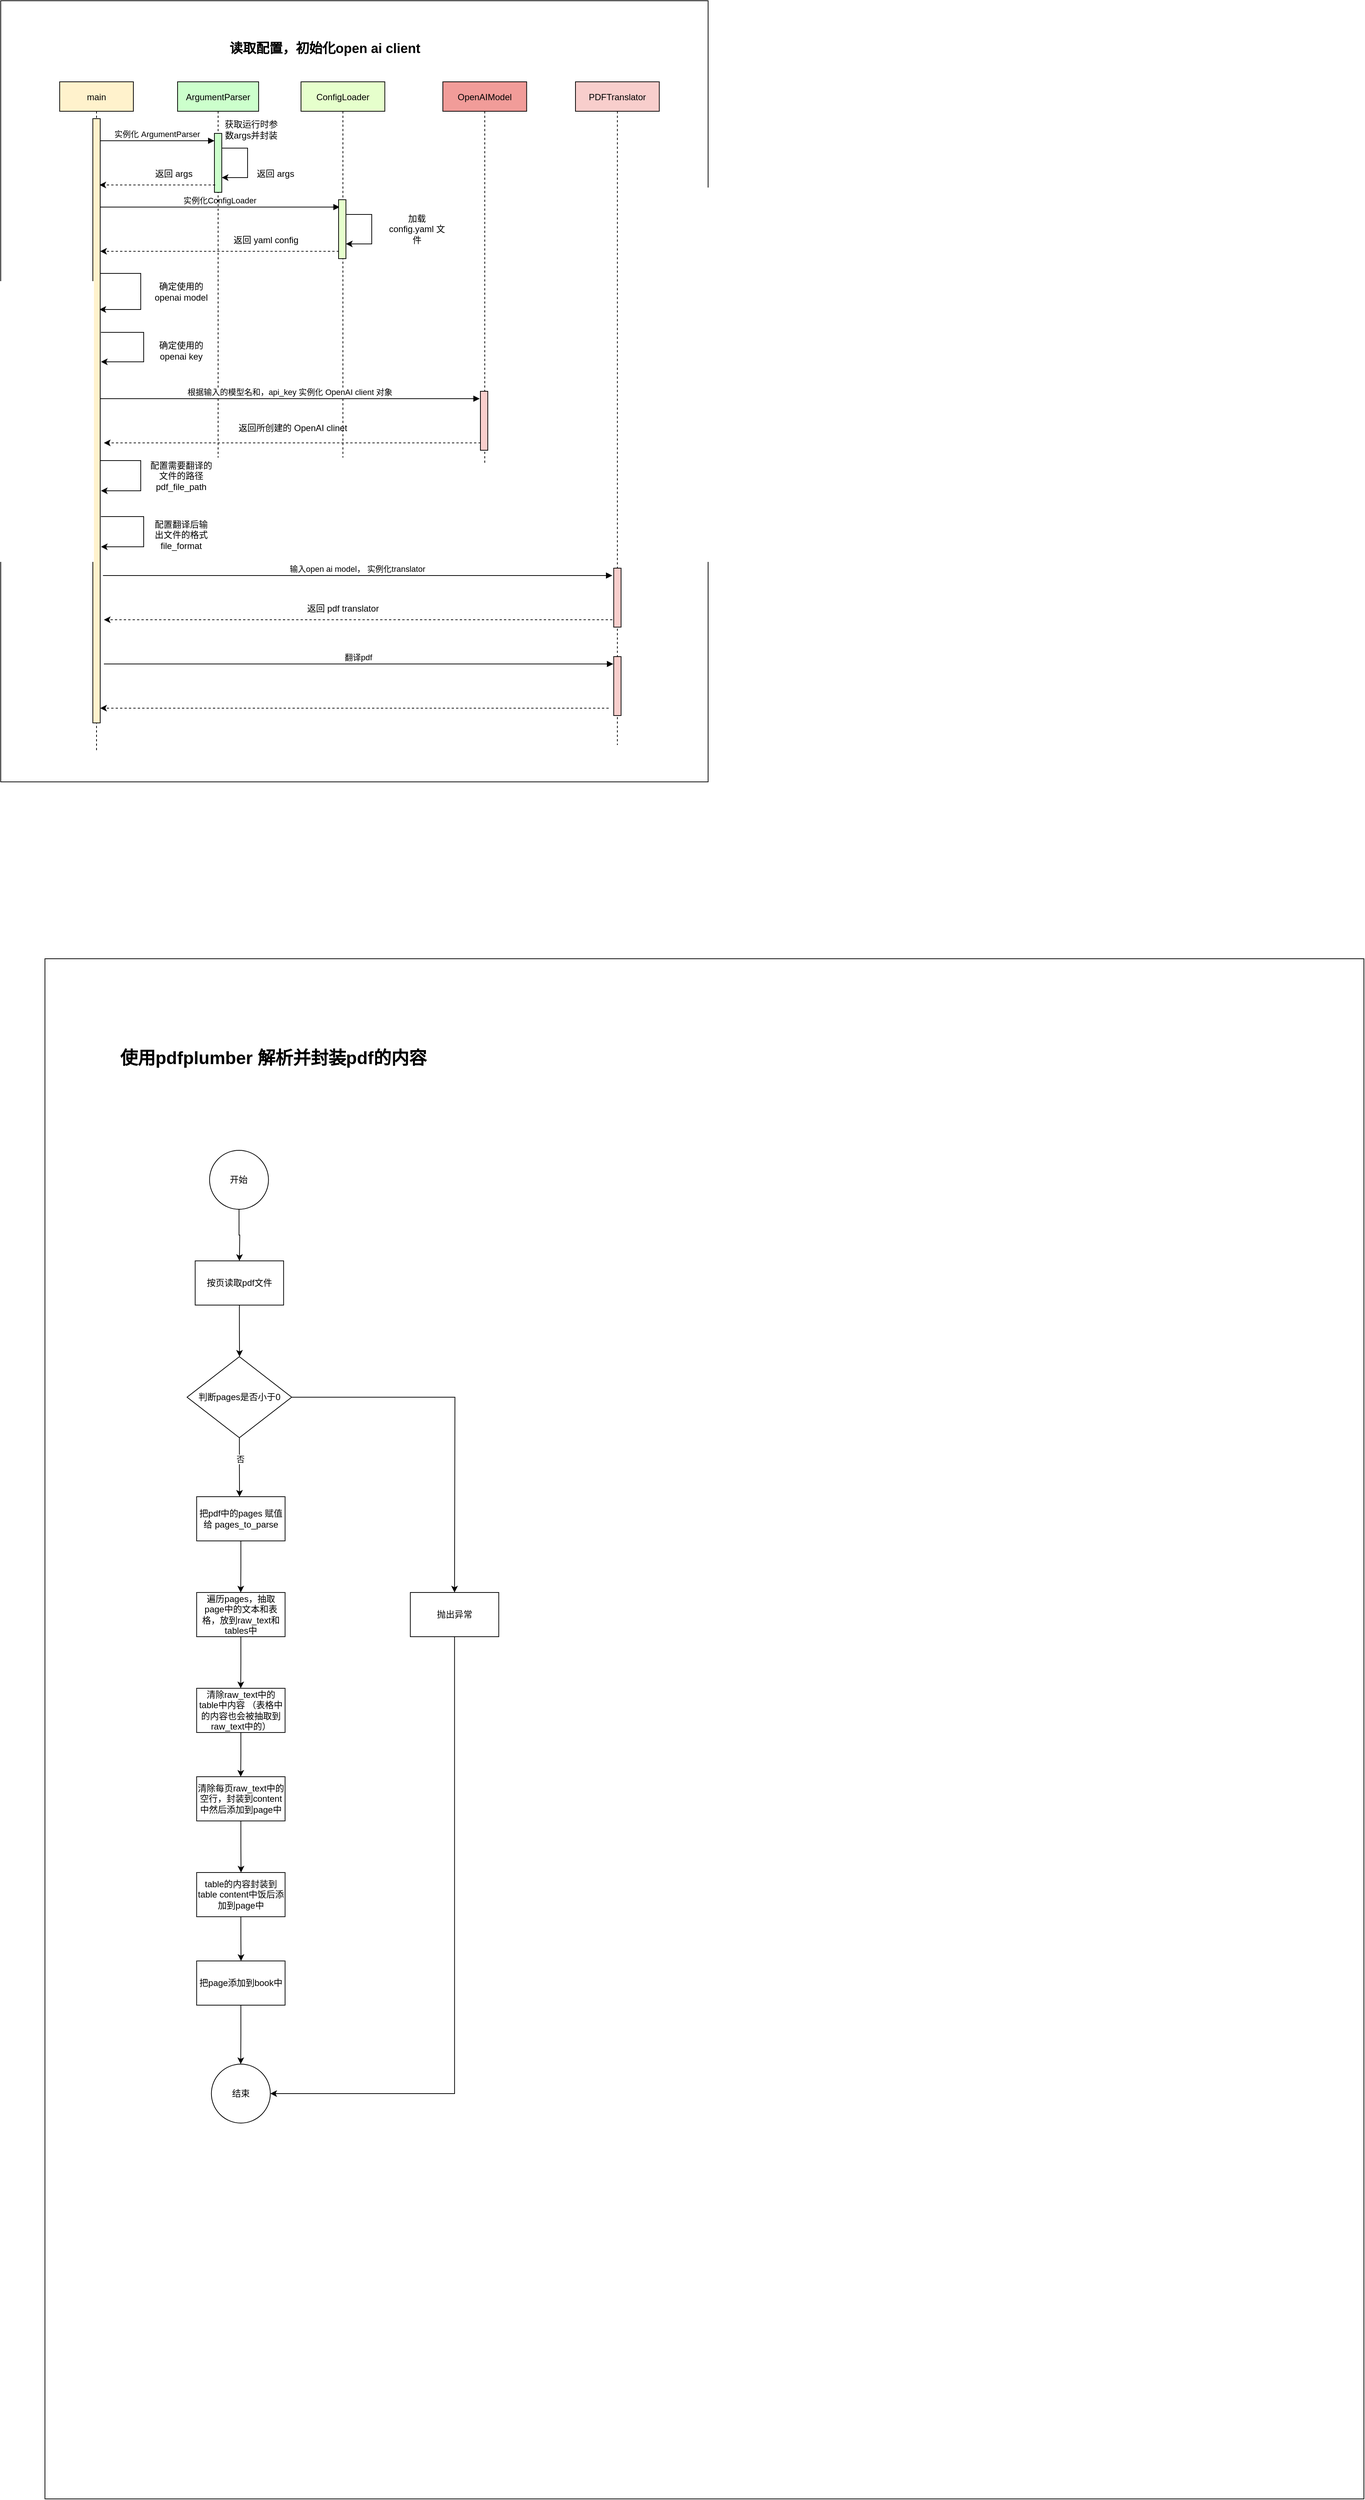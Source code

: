 <mxfile version="16.1.2" type="device"><diagram id="kgpKYQtTHZ0yAKxKKP6v" name="Page-1"><mxGraphModel dx="3526" dy="2586" grid="1" gridSize="10" guides="1" tooltips="1" connect="1" arrows="1" fold="1" page="1" pageScale="1" pageWidth="850" pageHeight="1100" math="1" shadow="0"><root><mxCell id="0"/><mxCell id="1" parent="0"/><mxCell id="udue6Pye69oRTrQ7Tb60-58" value="" style="rounded=0;whiteSpace=wrap;html=1;fontSize=18;fillColor=#FFFFFF;movable=0;resizable=0;rotatable=0;deletable=0;editable=0;connectable=0;" parent="1" vertex="1"><mxGeometry x="50" y="90" width="960" height="1060" as="geometry"/></mxCell><mxCell id="3nuBFxr9cyL0pnOWT2aG-1" value="main" style="shape=umlLifeline;perimeter=lifelinePerimeter;container=1;collapsible=0;recursiveResize=0;rounded=0;shadow=0;strokeWidth=1;fillColor=#FFF2CC;movable=0;resizable=0;rotatable=0;deletable=0;editable=0;connectable=0;" parent="1" vertex="1"><mxGeometry x="130" y="200" width="100" height="910" as="geometry"/></mxCell><mxCell id="3nuBFxr9cyL0pnOWT2aG-2" value="" style="points=[];perimeter=orthogonalPerimeter;rounded=0;shadow=0;strokeWidth=1;fillColor=#FFF2CC;movable=0;resizable=0;rotatable=0;deletable=0;editable=0;connectable=0;" parent="3nuBFxr9cyL0pnOWT2aG-1" vertex="1"><mxGeometry x="45" y="50" width="10" height="820" as="geometry"/></mxCell><mxCell id="udue6Pye69oRTrQ7Tb60-26" value="实例化ConfigLoader" style="verticalAlign=bottom;endArrow=block;shadow=0;strokeWidth=1;movable=0;resizable=0;rotatable=0;deletable=0;editable=0;connectable=0;" parent="3nuBFxr9cyL0pnOWT2aG-1" edge="1"><mxGeometry relative="1" as="geometry"><mxPoint x="55.0" y="170.0" as="sourcePoint"/><mxPoint x="380" y="170" as="targetPoint"/></mxGeometry></mxCell><mxCell id="udue6Pye69oRTrQ7Tb60-28" style="edgeStyle=orthogonalEdgeStyle;rounded=0;orthogonalLoop=1;jettySize=auto;html=1;movable=0;resizable=0;rotatable=0;deletable=0;editable=0;connectable=0;" parent="3nuBFxr9cyL0pnOWT2aG-1" edge="1"><mxGeometry relative="1" as="geometry"><mxPoint x="54" y="309" as="targetPoint"/><mxPoint x="55" y="260" as="sourcePoint"/><Array as="points"><mxPoint x="110" y="260"/><mxPoint x="110" y="309"/></Array></mxGeometry></mxCell><mxCell id="udue6Pye69oRTrQ7Tb60-30" style="edgeStyle=orthogonalEdgeStyle;rounded=0;orthogonalLoop=1;jettySize=auto;html=1;movable=0;resizable=0;rotatable=0;deletable=0;editable=0;connectable=0;" parent="3nuBFxr9cyL0pnOWT2aG-1" edge="1"><mxGeometry relative="1" as="geometry"><mxPoint x="56" y="380" as="targetPoint"/><mxPoint x="56" y="340" as="sourcePoint"/><Array as="points"><mxPoint x="114" y="340"/><mxPoint x="114" y="380"/></Array></mxGeometry></mxCell><mxCell id="udue6Pye69oRTrQ7Tb60-45" style="edgeStyle=orthogonalEdgeStyle;rounded=0;orthogonalLoop=1;jettySize=auto;html=1;exitX=1;exitY=0.571;exitDx=0;exitDy=0;exitPerimeter=0;movable=0;resizable=0;rotatable=0;deletable=0;editable=0;connectable=0;" parent="3nuBFxr9cyL0pnOWT2aG-1" source="3nuBFxr9cyL0pnOWT2aG-2" edge="1"><mxGeometry relative="1" as="geometry"><mxPoint x="56" y="555" as="targetPoint"/><mxPoint x="60.0" y="515" as="sourcePoint"/><Array as="points"><mxPoint x="55" y="514"/><mxPoint x="110" y="514"/><mxPoint x="110" y="555"/></Array></mxGeometry></mxCell><mxCell id="udue6Pye69oRTrQ7Tb60-52" style="edgeStyle=orthogonalEdgeStyle;rounded=0;orthogonalLoop=1;jettySize=auto;html=1;movable=0;resizable=0;rotatable=0;deletable=0;editable=0;connectable=0;" parent="3nuBFxr9cyL0pnOWT2aG-1" edge="1"><mxGeometry relative="1" as="geometry"><mxPoint x="56" y="631" as="targetPoint"/><mxPoint x="56" y="590" as="sourcePoint"/><Array as="points"><mxPoint x="56" y="590"/><mxPoint x="114" y="590"/><mxPoint x="114" y="631"/></Array></mxGeometry></mxCell><mxCell id="3nuBFxr9cyL0pnOWT2aG-5" value="ArgumentParser" style="shape=umlLifeline;perimeter=lifelinePerimeter;container=1;collapsible=0;recursiveResize=0;rounded=0;shadow=0;strokeWidth=1;fillColor=#CCFFCC;movable=0;resizable=0;rotatable=0;deletable=0;editable=0;connectable=0;" parent="1" vertex="1"><mxGeometry x="290" y="200" width="110" height="510" as="geometry"/></mxCell><mxCell id="udue6Pye69oRTrQ7Tb60-15" value="" style="rounded=0;whiteSpace=wrap;html=1;fillColor=#CCFFCC;movable=0;resizable=0;rotatable=0;deletable=0;editable=0;connectable=0;" parent="3nuBFxr9cyL0pnOWT2aG-5" vertex="1"><mxGeometry x="50" y="70" width="10" height="80" as="geometry"/></mxCell><mxCell id="udue6Pye69oRTrQ7Tb60-16" style="edgeStyle=orthogonalEdgeStyle;rounded=0;orthogonalLoop=1;jettySize=auto;html=1;exitX=1.004;exitY=0.151;exitDx=0;exitDy=0;exitPerimeter=0;movable=0;resizable=0;rotatable=0;deletable=0;editable=0;connectable=0;" parent="3nuBFxr9cyL0pnOWT2aG-5" source="udue6Pye69oRTrQ7Tb60-15" edge="1"><mxGeometry relative="1" as="geometry"><mxPoint x="60" y="130" as="targetPoint"/><mxPoint x="60" y="80" as="sourcePoint"/><Array as="points"><mxPoint x="60" y="90"/><mxPoint x="95" y="90"/><mxPoint x="95" y="130"/></Array></mxGeometry></mxCell><mxCell id="udue6Pye69oRTrQ7Tb60-17" value="获取运行时参数args并封装" style="text;html=1;strokeColor=none;fillColor=none;align=center;verticalAlign=middle;whiteSpace=wrap;rounded=0;movable=0;resizable=0;rotatable=0;deletable=0;editable=0;connectable=0;" parent="3nuBFxr9cyL0pnOWT2aG-5" vertex="1"><mxGeometry x="60" y="50" width="80" height="30" as="geometry"/></mxCell><mxCell id="3nuBFxr9cyL0pnOWT2aG-8" value="实例化 ArgumentParser" style="verticalAlign=bottom;endArrow=block;shadow=0;strokeWidth=1;movable=0;resizable=0;rotatable=0;deletable=0;editable=0;connectable=0;" parent="1" source="3nuBFxr9cyL0pnOWT2aG-2" edge="1"><mxGeometry relative="1" as="geometry"><mxPoint x="285" y="280" as="sourcePoint"/><mxPoint x="340" y="280" as="targetPoint"/></mxGeometry></mxCell><mxCell id="udue6Pye69oRTrQ7Tb60-19" value="返回 args" style="text;html=1;strokeColor=none;fillColor=none;align=center;verticalAlign=middle;whiteSpace=wrap;rounded=0;movable=0;resizable=0;rotatable=0;deletable=0;editable=0;connectable=0;" parent="1" vertex="1"><mxGeometry x="250" y="310" width="70" height="30" as="geometry"/></mxCell><mxCell id="udue6Pye69oRTrQ7Tb60-20" value="ConfigLoader" style="shape=umlLifeline;perimeter=lifelinePerimeter;container=1;collapsible=0;recursiveResize=0;rounded=0;shadow=0;strokeWidth=1;fillColor=#E6FFCC;movable=0;resizable=0;rotatable=0;deletable=0;editable=0;connectable=0;" parent="1" vertex="1"><mxGeometry x="457.5" y="200" width="113.75" height="510" as="geometry"/></mxCell><mxCell id="udue6Pye69oRTrQ7Tb60-21" value="" style="rounded=0;whiteSpace=wrap;html=1;fillColor=#E6FFCC;movable=0;resizable=0;rotatable=0;deletable=0;editable=0;connectable=0;" parent="udue6Pye69oRTrQ7Tb60-20" vertex="1"><mxGeometry x="51" y="160" width="10" height="80" as="geometry"/></mxCell><mxCell id="udue6Pye69oRTrQ7Tb60-22" style="edgeStyle=orthogonalEdgeStyle;rounded=0;orthogonalLoop=1;jettySize=auto;html=1;exitX=1.004;exitY=0.151;exitDx=0;exitDy=0;exitPerimeter=0;movable=0;resizable=0;rotatable=0;deletable=0;editable=0;connectable=0;" parent="udue6Pye69oRTrQ7Tb60-20" source="udue6Pye69oRTrQ7Tb60-21" edge="1"><mxGeometry relative="1" as="geometry"><mxPoint x="61" y="220" as="targetPoint"/><mxPoint x="61" y="170" as="sourcePoint"/><Array as="points"><mxPoint x="61" y="180"/><mxPoint x="96" y="180"/><mxPoint x="96" y="220"/></Array></mxGeometry></mxCell><mxCell id="udue6Pye69oRTrQ7Tb60-24" value="返回 args" style="text;html=1;strokeColor=none;fillColor=none;align=center;verticalAlign=middle;whiteSpace=wrap;rounded=0;movable=0;resizable=0;rotatable=0;deletable=0;editable=0;connectable=0;" parent="1" vertex="1"><mxGeometry x="387.5" y="310" width="70" height="30" as="geometry"/></mxCell><mxCell id="udue6Pye69oRTrQ7Tb60-25" style="edgeStyle=orthogonalEdgeStyle;rounded=0;orthogonalLoop=1;jettySize=auto;html=1;dashed=1;movable=0;resizable=0;rotatable=0;deletable=0;editable=0;connectable=0;" parent="1" edge="1"><mxGeometry relative="1" as="geometry"><mxPoint x="509" y="430" as="sourcePoint"/><mxPoint x="185" y="430" as="targetPoint"/><Array as="points"><mxPoint x="185" y="430"/></Array></mxGeometry></mxCell><mxCell id="udue6Pye69oRTrQ7Tb60-27" value="返回 yaml config" style="text;html=1;strokeColor=none;fillColor=none;align=center;verticalAlign=middle;whiteSpace=wrap;rounded=0;movable=0;resizable=0;rotatable=0;deletable=0;editable=0;connectable=0;" parent="1" vertex="1"><mxGeometry x="360" y="400" width="100" height="30" as="geometry"/></mxCell><mxCell id="udue6Pye69oRTrQ7Tb60-29" value="确定使用的openai model" style="text;html=1;strokeColor=none;fillColor=none;align=center;verticalAlign=middle;whiteSpace=wrap;rounded=0;movable=0;resizable=0;rotatable=0;deletable=0;editable=0;connectable=0;" parent="1" vertex="1"><mxGeometry x="250" y="470" width="90" height="30" as="geometry"/></mxCell><mxCell id="udue6Pye69oRTrQ7Tb60-31" value="确定使用的openai key" style="text;html=1;strokeColor=none;fillColor=none;align=center;verticalAlign=middle;whiteSpace=wrap;rounded=0;movable=0;resizable=0;rotatable=0;deletable=0;editable=0;connectable=0;" parent="1" vertex="1"><mxGeometry x="250" y="550" width="90" height="30" as="geometry"/></mxCell><mxCell id="udue6Pye69oRTrQ7Tb60-34" value="OpenAIModel" style="shape=umlLifeline;perimeter=lifelinePerimeter;container=1;collapsible=0;recursiveResize=0;rounded=0;shadow=0;strokeWidth=1;fillColor=#F19C99;movable=0;resizable=0;rotatable=0;deletable=0;editable=0;connectable=0;" parent="1" vertex="1"><mxGeometry x="650" y="200" width="113.75" height="520" as="geometry"/></mxCell><mxCell id="udue6Pye69oRTrQ7Tb60-35" value="" style="rounded=0;whiteSpace=wrap;html=1;fillColor=#F8CECC;movable=0;resizable=0;rotatable=0;deletable=0;editable=0;connectable=0;" parent="udue6Pye69oRTrQ7Tb60-34" vertex="1"><mxGeometry x="51" y="420" width="10" height="80" as="geometry"/></mxCell><mxCell id="udue6Pye69oRTrQ7Tb60-38" value="根据输入的模型名和，api_key 实例化 OpenAI client 对象" style="verticalAlign=bottom;endArrow=block;shadow=0;strokeWidth=1;movable=0;resizable=0;rotatable=0;deletable=0;editable=0;connectable=0;" parent="1" source="3nuBFxr9cyL0pnOWT2aG-2" edge="1"><mxGeometry relative="1" as="geometry"><mxPoint x="190" y="630" as="sourcePoint"/><mxPoint x="700" y="630" as="targetPoint"/></mxGeometry></mxCell><mxCell id="udue6Pye69oRTrQ7Tb60-39" style="edgeStyle=orthogonalEdgeStyle;rounded=0;orthogonalLoop=1;jettySize=auto;html=1;exitX=0.043;exitY=0.875;exitDx=0;exitDy=0;exitPerimeter=0;dashed=1;movable=0;resizable=0;rotatable=0;deletable=0;editable=0;connectable=0;" parent="1" source="udue6Pye69oRTrQ7Tb60-35" edge="1"><mxGeometry relative="1" as="geometry"><mxPoint x="694.0" y="690" as="sourcePoint"/><mxPoint x="190" y="690" as="targetPoint"/><Array as="points"/></mxGeometry></mxCell><mxCell id="udue6Pye69oRTrQ7Tb60-40" value="返回所创建的 OpenAI clinet&lt;br&gt;" style="text;html=1;strokeColor=none;fillColor=none;align=center;verticalAlign=middle;whiteSpace=wrap;rounded=0;movable=0;resizable=0;rotatable=0;deletable=0;editable=0;connectable=0;" parent="1" vertex="1"><mxGeometry x="360" y="655" width="172.5" height="30" as="geometry"/></mxCell><mxCell id="udue6Pye69oRTrQ7Tb60-41" value="&lt;b&gt;&lt;font style=&quot;font-size: 18px&quot;&gt;读取配置，初始化open ai client&lt;/font&gt;&lt;/b&gt;" style="text;html=1;strokeColor=none;fillColor=none;align=center;verticalAlign=middle;whiteSpace=wrap;rounded=0;movable=0;resizable=0;rotatable=0;deletable=0;editable=0;connectable=0;" parent="1" vertex="1"><mxGeometry x="340" y="140" width="300" height="30" as="geometry"/></mxCell><mxCell id="udue6Pye69oRTrQ7Tb60-46" value="配置需要翻译的文件的路径 pdf_file_path" style="text;html=1;strokeColor=none;fillColor=none;align=center;verticalAlign=middle;whiteSpace=wrap;rounded=0;movable=0;resizable=0;rotatable=0;deletable=0;editable=0;connectable=0;" parent="1" vertex="1"><mxGeometry x="250" y="720" width="90" height="30" as="geometry"/></mxCell><mxCell id="udue6Pye69oRTrQ7Tb60-48" value="配置翻译后输出文件的格式&lt;br&gt;file_format" style="text;html=1;strokeColor=none;fillColor=none;align=center;verticalAlign=middle;whiteSpace=wrap;rounded=0;movable=0;resizable=0;rotatable=0;deletable=0;editable=0;connectable=0;" parent="1" vertex="1"><mxGeometry x="255" y="800" width="80" height="30" as="geometry"/></mxCell><mxCell id="udue6Pye69oRTrQ7Tb60-23" value="加载 config.yaml 文件" style="text;html=1;strokeColor=none;fillColor=none;align=center;verticalAlign=middle;whiteSpace=wrap;rounded=0;movable=0;resizable=0;rotatable=0;deletable=0;editable=0;connectable=0;" parent="1" vertex="1"><mxGeometry x="570" y="385" width="90" height="30" as="geometry"/></mxCell><mxCell id="udue6Pye69oRTrQ7Tb60-49" style="edgeStyle=orthogonalEdgeStyle;rounded=0;orthogonalLoop=1;jettySize=auto;html=1;dashed=1;movable=0;resizable=0;rotatable=0;deletable=0;editable=0;connectable=0;" parent="1" edge="1"><mxGeometry relative="1" as="geometry"><mxPoint x="341" y="340" as="sourcePoint"/><mxPoint x="184" y="340" as="targetPoint"/><Array as="points"><mxPoint x="184" y="340"/></Array></mxGeometry></mxCell><mxCell id="udue6Pye69oRTrQ7Tb60-50" value="PDFTranslator" style="shape=umlLifeline;perimeter=lifelinePerimeter;container=1;collapsible=0;recursiveResize=0;rounded=0;shadow=0;strokeWidth=1;fillColor=#F8CECC;movable=0;resizable=0;rotatable=0;deletable=0;editable=0;connectable=0;" parent="1" vertex="1"><mxGeometry x="830" y="200" width="113.75" height="900" as="geometry"/></mxCell><mxCell id="udue6Pye69oRTrQ7Tb60-51" value="" style="rounded=0;whiteSpace=wrap;html=1;fillColor=#F8CECC;movable=0;resizable=0;rotatable=0;deletable=0;editable=0;connectable=0;" parent="udue6Pye69oRTrQ7Tb60-50" vertex="1"><mxGeometry x="51.88" y="660" width="10" height="80" as="geometry"/></mxCell><mxCell id="udue6Pye69oRTrQ7Tb60-59" value="" style="rounded=0;whiteSpace=wrap;html=1;fillColor=#F8CECC;movable=0;resizable=0;rotatable=0;deletable=0;editable=0;connectable=0;" parent="udue6Pye69oRTrQ7Tb60-50" vertex="1"><mxGeometry x="51.88" y="780" width="10" height="80" as="geometry"/></mxCell><mxCell id="udue6Pye69oRTrQ7Tb60-53" value="输入open ai model， 实例化translator" style="verticalAlign=bottom;endArrow=block;shadow=0;strokeWidth=1;movable=0;resizable=0;rotatable=0;deletable=0;editable=0;connectable=0;" parent="1" edge="1"><mxGeometry relative="1" as="geometry"><mxPoint x="188.75" y="870" as="sourcePoint"/><mxPoint x="880" y="870" as="targetPoint"/></mxGeometry></mxCell><mxCell id="udue6Pye69oRTrQ7Tb60-55" style="edgeStyle=orthogonalEdgeStyle;rounded=0;orthogonalLoop=1;jettySize=auto;html=1;dashed=1;movable=0;resizable=0;rotatable=0;deletable=0;editable=0;connectable=0;" parent="1" edge="1"><mxGeometry relative="1" as="geometry"><mxPoint x="880" y="930" as="sourcePoint"/><mxPoint x="190" y="930" as="targetPoint"/></mxGeometry></mxCell><mxCell id="udue6Pye69oRTrQ7Tb60-57" value="返回 pdf translator" style="text;html=1;strokeColor=none;fillColor=none;align=center;verticalAlign=middle;whiteSpace=wrap;rounded=0;movable=0;resizable=0;rotatable=0;deletable=0;editable=0;connectable=0;" parent="1" vertex="1"><mxGeometry x="428.13" y="900" width="172.5" height="30" as="geometry"/></mxCell><mxCell id="udue6Pye69oRTrQ7Tb60-61" value="翻译pdf" style="verticalAlign=bottom;endArrow=block;shadow=0;strokeWidth=1;movable=0;resizable=0;rotatable=0;deletable=0;editable=0;connectable=0;" parent="1" edge="1"><mxGeometry relative="1" as="geometry"><mxPoint x="190" y="990" as="sourcePoint"/><mxPoint x="881.25" y="990" as="targetPoint"/></mxGeometry></mxCell><mxCell id="udue6Pye69oRTrQ7Tb60-64" style="edgeStyle=orthogonalEdgeStyle;rounded=0;orthogonalLoop=1;jettySize=auto;html=1;dashed=1;movable=0;resizable=0;rotatable=0;deletable=0;editable=0;connectable=0;" parent="1" edge="1"><mxGeometry relative="1" as="geometry"><mxPoint x="875" y="1050" as="sourcePoint"/><mxPoint x="185" y="1050" as="targetPoint"/></mxGeometry></mxCell><mxCell id="Nk8M0jywZfFqx7tZsKuV-4" value="" style="rounded=0;whiteSpace=wrap;html=1;movable=0;resizable=0;rotatable=0;deletable=0;editable=0;connectable=0;" vertex="1" parent="1"><mxGeometry x="110" y="1390" width="1790" height="2090" as="geometry"/></mxCell><mxCell id="Nk8M0jywZfFqx7tZsKuV-6" style="edgeStyle=orthogonalEdgeStyle;rounded=0;orthogonalLoop=1;jettySize=auto;html=1;exitX=0.5;exitY=1;exitDx=0;exitDy=0;movable=0;resizable=0;rotatable=0;deletable=0;editable=0;connectable=0;" edge="1" parent="1" source="Nk8M0jywZfFqx7tZsKuV-5"><mxGeometry relative="1" as="geometry"><mxPoint x="373.88" y="1800" as="targetPoint"/></mxGeometry></mxCell><mxCell id="Nk8M0jywZfFqx7tZsKuV-5" value="开始" style="ellipse;whiteSpace=wrap;html=1;aspect=fixed;movable=0;resizable=0;rotatable=0;deletable=0;editable=0;connectable=0;" vertex="1" parent="1"><mxGeometry x="333.38" y="1650" width="80" height="80" as="geometry"/></mxCell><mxCell id="Nk8M0jywZfFqx7tZsKuV-8" style="edgeStyle=orthogonalEdgeStyle;rounded=0;orthogonalLoop=1;jettySize=auto;html=1;exitX=0.5;exitY=1;exitDx=0;exitDy=0;movable=0;resizable=0;rotatable=0;deletable=0;editable=0;connectable=0;" edge="1" parent="1" source="Nk8M0jywZfFqx7tZsKuV-7"><mxGeometry relative="1" as="geometry"><mxPoint x="374.08" y="1930" as="targetPoint"/></mxGeometry></mxCell><mxCell id="Nk8M0jywZfFqx7tZsKuV-7" value="按页读取pdf文件" style="rounded=0;whiteSpace=wrap;html=1;movable=0;resizable=0;rotatable=0;deletable=0;editable=0;connectable=0;" vertex="1" parent="1"><mxGeometry x="313.88" y="1800" width="120" height="60" as="geometry"/></mxCell><mxCell id="Nk8M0jywZfFqx7tZsKuV-11" style="edgeStyle=orthogonalEdgeStyle;rounded=0;orthogonalLoop=1;jettySize=auto;html=1;exitX=0.5;exitY=1;exitDx=0;exitDy=0;movable=0;resizable=0;rotatable=0;deletable=0;editable=0;connectable=0;" edge="1" parent="1" source="Nk8M0jywZfFqx7tZsKuV-10"><mxGeometry relative="1" as="geometry"><mxPoint x="374.08" y="2120" as="targetPoint"/></mxGeometry></mxCell><mxCell id="Nk8M0jywZfFqx7tZsKuV-12" value="否" style="edgeLabel;html=1;align=center;verticalAlign=middle;resizable=0;points=[];movable=0;rotatable=0;deletable=0;editable=0;connectable=0;" vertex="1" connectable="0" parent="Nk8M0jywZfFqx7tZsKuV-11"><mxGeometry x="-0.291" y="1" relative="1" as="geometry"><mxPoint as="offset"/></mxGeometry></mxCell><mxCell id="Nk8M0jywZfFqx7tZsKuV-30" style="edgeStyle=orthogonalEdgeStyle;rounded=0;orthogonalLoop=1;jettySize=auto;html=1;exitX=1;exitY=0.5;exitDx=0;exitDy=0;movable=0;resizable=0;rotatable=0;deletable=0;editable=0;connectable=0;" edge="1" parent="1" source="Nk8M0jywZfFqx7tZsKuV-10"><mxGeometry relative="1" as="geometry"><mxPoint x="665.88" y="2250" as="targetPoint"/></mxGeometry></mxCell><mxCell id="Nk8M0jywZfFqx7tZsKuV-10" value="判断pages是否小于0" style="rhombus;whiteSpace=wrap;html=1;movable=0;resizable=0;rotatable=0;deletable=0;editable=0;connectable=0;" vertex="1" parent="1"><mxGeometry x="302.88" y="1930" width="142" height="110" as="geometry"/></mxCell><mxCell id="Nk8M0jywZfFqx7tZsKuV-14" style="edgeStyle=orthogonalEdgeStyle;rounded=0;orthogonalLoop=1;jettySize=auto;html=1;exitX=0.5;exitY=1;exitDx=0;exitDy=0;movable=0;resizable=0;rotatable=0;deletable=0;editable=0;connectable=0;" edge="1" parent="1" source="Nk8M0jywZfFqx7tZsKuV-13"><mxGeometry relative="1" as="geometry"><mxPoint x="375.68" y="2250" as="targetPoint"/></mxGeometry></mxCell><mxCell id="Nk8M0jywZfFqx7tZsKuV-13" value="把pdf中的pages 赋值给 pages_to_parse" style="rounded=0;whiteSpace=wrap;html=1;movable=0;resizable=0;rotatable=0;deletable=0;editable=0;connectable=0;" vertex="1" parent="1"><mxGeometry x="315.88" y="2120" width="120" height="60" as="geometry"/></mxCell><mxCell id="Nk8M0jywZfFqx7tZsKuV-16" style="edgeStyle=orthogonalEdgeStyle;rounded=0;orthogonalLoop=1;jettySize=auto;html=1;exitX=0.5;exitY=1;exitDx=0;exitDy=0;movable=0;resizable=0;rotatable=0;deletable=0;editable=0;connectable=0;" edge="1" parent="1" source="Nk8M0jywZfFqx7tZsKuV-15"><mxGeometry relative="1" as="geometry"><mxPoint x="375.68" y="2380" as="targetPoint"/></mxGeometry></mxCell><mxCell id="Nk8M0jywZfFqx7tZsKuV-15" value="遍历pages，抽取page中的文本和表格，放到raw_text和tables中" style="rounded=0;whiteSpace=wrap;html=1;movable=0;resizable=0;rotatable=0;deletable=0;editable=0;connectable=0;" vertex="1" parent="1"><mxGeometry x="315.88" y="2250" width="120" height="60" as="geometry"/></mxCell><mxCell id="Nk8M0jywZfFqx7tZsKuV-18" style="edgeStyle=orthogonalEdgeStyle;rounded=0;orthogonalLoop=1;jettySize=auto;html=1;exitX=0.5;exitY=1;exitDx=0;exitDy=0;movable=0;resizable=0;rotatable=0;deletable=0;editable=0;connectable=0;" edge="1" parent="1" source="Nk8M0jywZfFqx7tZsKuV-17"><mxGeometry relative="1" as="geometry"><mxPoint x="375.68" y="2500" as="targetPoint"/></mxGeometry></mxCell><mxCell id="Nk8M0jywZfFqx7tZsKuV-17" value="清除raw_text中的table中内容 （表格中的内容也会被抽取到raw_text中的）" style="rounded=0;whiteSpace=wrap;html=1;movable=0;resizable=0;rotatable=0;deletable=0;editable=0;connectable=0;" vertex="1" parent="1"><mxGeometry x="315.88" y="2380" width="120" height="60" as="geometry"/></mxCell><mxCell id="Nk8M0jywZfFqx7tZsKuV-24" style="edgeStyle=orthogonalEdgeStyle;rounded=0;orthogonalLoop=1;jettySize=auto;html=1;exitX=0.5;exitY=1;exitDx=0;exitDy=0;movable=0;resizable=0;rotatable=0;deletable=0;editable=0;connectable=0;" edge="1" parent="1" source="Nk8M0jywZfFqx7tZsKuV-19"><mxGeometry relative="1" as="geometry"><mxPoint x="376.111" y="2630" as="targetPoint"/></mxGeometry></mxCell><mxCell id="Nk8M0jywZfFqx7tZsKuV-19" value="清除每页raw_text中的空行，封装到content中然后添加到page中" style="rounded=0;whiteSpace=wrap;html=1;movable=0;resizable=0;rotatable=0;deletable=0;editable=0;connectable=0;" vertex="1" parent="1"><mxGeometry x="315.88" y="2500" width="120" height="60" as="geometry"/></mxCell><mxCell id="Nk8M0jywZfFqx7tZsKuV-27" style="edgeStyle=orthogonalEdgeStyle;rounded=0;orthogonalLoop=1;jettySize=auto;html=1;exitX=0.5;exitY=1;exitDx=0;exitDy=0;movable=0;resizable=0;rotatable=0;deletable=0;editable=0;connectable=0;" edge="1" parent="1" source="Nk8M0jywZfFqx7tZsKuV-25"><mxGeometry relative="1" as="geometry"><mxPoint x="376.111" y="2750" as="targetPoint"/></mxGeometry></mxCell><mxCell id="Nk8M0jywZfFqx7tZsKuV-25" value="table的内容封装到table content中饭后添加到page中" style="rounded=0;whiteSpace=wrap;html=1;movable=0;resizable=0;rotatable=0;deletable=0;editable=0;connectable=0;" vertex="1" parent="1"><mxGeometry x="315.88" y="2630" width="120" height="60" as="geometry"/></mxCell><mxCell id="Nk8M0jywZfFqx7tZsKuV-35" style="edgeStyle=orthogonalEdgeStyle;rounded=0;orthogonalLoop=1;jettySize=auto;html=1;exitX=0.5;exitY=1;exitDx=0;exitDy=0;entryX=1;entryY=0.5;entryDx=0;entryDy=0;movable=0;resizable=0;rotatable=0;deletable=0;editable=0;connectable=0;" edge="1" parent="1" source="Nk8M0jywZfFqx7tZsKuV-29" target="Nk8M0jywZfFqx7tZsKuV-34"><mxGeometry relative="1" as="geometry"/></mxCell><mxCell id="Nk8M0jywZfFqx7tZsKuV-29" value="抛出异常" style="rounded=0;whiteSpace=wrap;html=1;movable=0;resizable=0;rotatable=0;deletable=0;editable=0;connectable=0;" vertex="1" parent="1"><mxGeometry x="605.88" y="2250" width="120" height="60" as="geometry"/></mxCell><mxCell id="Nk8M0jywZfFqx7tZsKuV-33" style="edgeStyle=orthogonalEdgeStyle;rounded=0;orthogonalLoop=1;jettySize=auto;html=1;exitX=0.5;exitY=1;exitDx=0;exitDy=0;movable=0;resizable=0;rotatable=0;deletable=0;editable=0;connectable=0;" edge="1" parent="1" source="Nk8M0jywZfFqx7tZsKuV-32"><mxGeometry relative="1" as="geometry"><mxPoint x="375.686" y="2890" as="targetPoint"/></mxGeometry></mxCell><mxCell id="Nk8M0jywZfFqx7tZsKuV-32" value="把page添加到book中" style="rounded=0;whiteSpace=wrap;html=1;movable=0;resizable=0;rotatable=0;deletable=0;editable=0;connectable=0;" vertex="1" parent="1"><mxGeometry x="315.88" y="2750" width="120" height="60" as="geometry"/></mxCell><mxCell id="Nk8M0jywZfFqx7tZsKuV-34" value="结束" style="ellipse;whiteSpace=wrap;html=1;aspect=fixed;movable=0;resizable=0;rotatable=0;deletable=0;editable=0;connectable=0;" vertex="1" parent="1"><mxGeometry x="335.88" y="2890" width="80" height="80" as="geometry"/></mxCell><mxCell id="Nk8M0jywZfFqx7tZsKuV-36" value="&lt;b&gt;&lt;font style=&quot;font-size: 24px&quot;&gt;使用pdfplumber 解析并封装pdf的内容&lt;/font&gt;&lt;/b&gt;" style="text;html=1;strokeColor=none;fillColor=none;align=center;verticalAlign=middle;whiteSpace=wrap;rounded=0;movable=0;resizable=0;rotatable=0;deletable=0;editable=0;connectable=0;" vertex="1" parent="1"><mxGeometry x="190" y="1480" width="460" height="90" as="geometry"/></mxCell></root></mxGraphModel></diagram></mxfile>